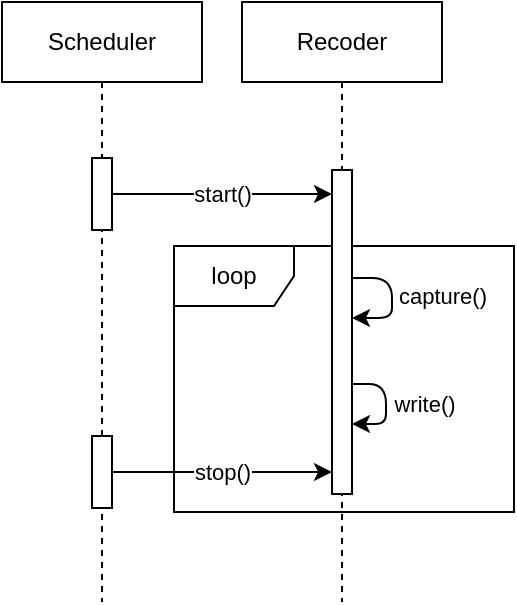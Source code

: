 <mxfile>
    <diagram id="r7t_rm0VNv2tYe7t5kmp" name="ページ1">
        <mxGraphModel dx="490" dy="628" grid="0" gridSize="10" guides="1" tooltips="1" connect="1" arrows="1" fold="1" page="0" pageScale="1" pageWidth="827" pageHeight="1169" math="0" shadow="0">
            <root>
                <mxCell id="0"/>
                <mxCell id="1" parent="0"/>
                <mxCell id="8" value="loop" style="shape=umlFrame;whiteSpace=wrap;html=1;fillColor=none;" vertex="1" parent="1">
                    <mxGeometry x="632" y="408" width="170" height="133" as="geometry"/>
                </mxCell>
                <mxCell id="2" value="Recoder" style="shape=umlLifeline;perimeter=lifelinePerimeter;whiteSpace=wrap;html=1;container=1;collapsible=0;recursiveResize=0;outlineConnect=0;" vertex="1" parent="1">
                    <mxGeometry x="666" y="286" width="100" height="300" as="geometry"/>
                </mxCell>
                <mxCell id="7" value="" style="html=1;points=[];perimeter=orthogonalPerimeter;" vertex="1" parent="2">
                    <mxGeometry x="45" y="84" width="10" height="162" as="geometry"/>
                </mxCell>
                <mxCell id="9" value="capture()" style="edgeStyle=none;html=1;" edge="1" parent="2">
                    <mxGeometry x="-0.033" y="25" relative="1" as="geometry">
                        <mxPoint x="55" y="138.0" as="sourcePoint"/>
                        <mxPoint x="55" y="158.0" as="targetPoint"/>
                        <Array as="points">
                            <mxPoint x="75" y="138"/>
                            <mxPoint x="75" y="158"/>
                        </Array>
                        <mxPoint as="offset"/>
                    </mxGeometry>
                </mxCell>
                <mxCell id="13" value="write()" style="edgeStyle=none;html=1;" edge="1" parent="2">
                    <mxGeometry y="19" relative="1" as="geometry">
                        <mxPoint x="55" y="191" as="sourcePoint"/>
                        <mxPoint x="55" y="211" as="targetPoint"/>
                        <Array as="points">
                            <mxPoint x="72" y="191"/>
                            <mxPoint x="72" y="211"/>
                        </Array>
                        <mxPoint as="offset"/>
                    </mxGeometry>
                </mxCell>
                <mxCell id="4" value="Scheduler" style="shape=umlLifeline;perimeter=lifelinePerimeter;whiteSpace=wrap;html=1;container=1;collapsible=0;recursiveResize=0;outlineConnect=0;" vertex="1" parent="1">
                    <mxGeometry x="546" y="286" width="100" height="300" as="geometry"/>
                </mxCell>
                <mxCell id="5" value="" style="html=1;points=[];perimeter=orthogonalPerimeter;" vertex="1" parent="4">
                    <mxGeometry x="45" y="78" width="10" height="36" as="geometry"/>
                </mxCell>
                <mxCell id="10" value="" style="html=1;points=[];perimeter=orthogonalPerimeter;" vertex="1" parent="4">
                    <mxGeometry x="45" y="217" width="10" height="36" as="geometry"/>
                </mxCell>
                <mxCell id="6" value="start()" style="edgeStyle=none;html=1;" edge="1" parent="1" source="5" target="7">
                    <mxGeometry relative="1" as="geometry">
                        <mxPoint x="711" y="403.5" as="targetPoint"/>
                    </mxGeometry>
                </mxCell>
                <mxCell id="11" value="stop()" style="edgeStyle=none;html=1;" edge="1" parent="1" source="10" target="7">
                    <mxGeometry relative="1" as="geometry"/>
                </mxCell>
            </root>
        </mxGraphModel>
    </diagram>
</mxfile>